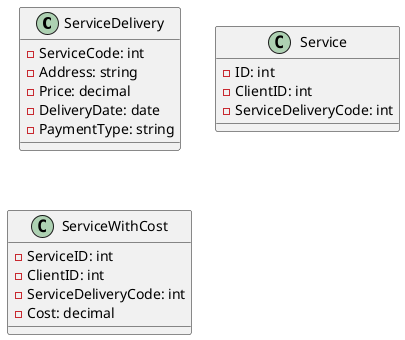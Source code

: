 @startuml
class ServiceDelivery {
  - ServiceCode: int
  - Address: string
  - Price: decimal
  - DeliveryDate: date
  - PaymentType: string
}

class Service {
  - ID: int
  - ClientID: int
  - ServiceDeliveryCode: int
}

class ServiceWithCost {
  - ServiceID: int
  - ClientID: int
  - ServiceDeliveryCode: int
  - Cost: decimal
}
@enduml
